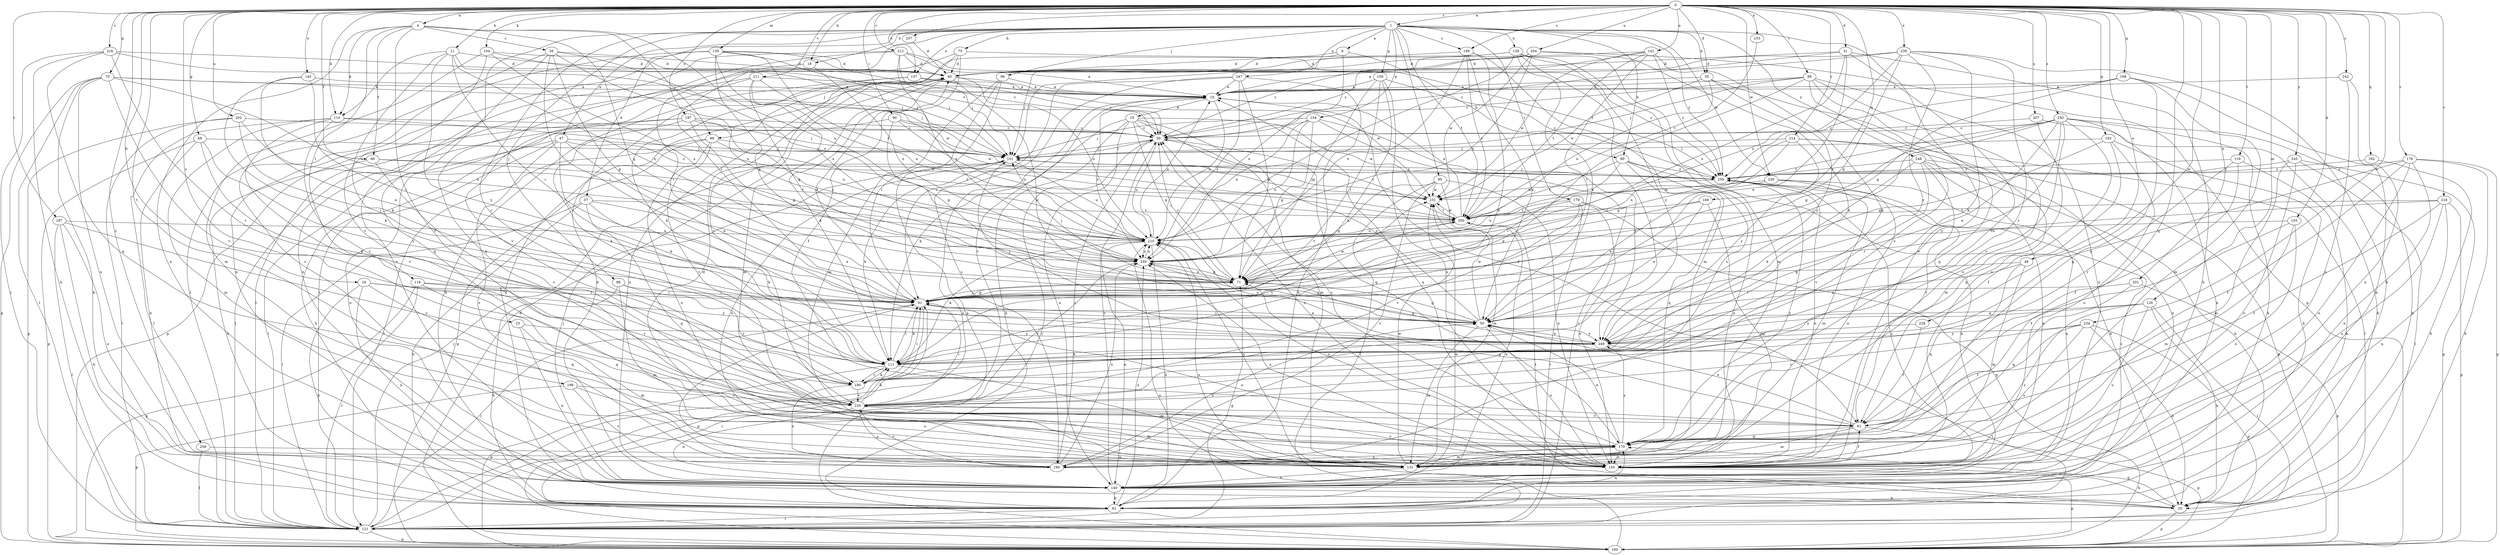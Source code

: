 strict digraph  {
0;
1;
4;
6;
10;
11;
16;
18;
19;
20;
23;
26;
30;
31;
35;
37;
40;
46;
47;
50;
60;
61;
68;
70;
71;
75;
80;
81;
88;
90;
91;
95;
96;
98;
99;
101;
103;
104;
110;
111;
116;
119;
121;
126;
130;
131;
137;
138;
140;
141;
145;
150;
154;
159;
160;
162;
163;
168;
169;
170;
176;
179;
180;
187;
189;
190;
197;
199;
200;
201;
202;
204;
207;
210;
211;
212;
214;
216;
218;
220;
228;
230;
231;
233;
234;
238;
240;
242;
245;
247;
248;
249;
250;
257;
258;
259;
0 -> 1  [label=a];
0 -> 4  [label=a];
0 -> 11  [label=b];
0 -> 16  [label=b];
0 -> 18  [label=b];
0 -> 23  [label=c];
0 -> 31  [label=d];
0 -> 35  [label=d];
0 -> 46  [label=e];
0 -> 60  [label=f];
0 -> 68  [label=g];
0 -> 70  [label=g];
0 -> 88  [label=i];
0 -> 90  [label=i];
0 -> 103  [label=k];
0 -> 104  [label=k];
0 -> 110  [label=k];
0 -> 116  [label=l];
0 -> 126  [label=m];
0 -> 130  [label=m];
0 -> 137  [label=n];
0 -> 141  [label=o];
0 -> 145  [label=o];
0 -> 162  [label=q];
0 -> 163  [label=q];
0 -> 168  [label=q];
0 -> 169  [label=q];
0 -> 170  [label=q];
0 -> 176  [label=r];
0 -> 187  [label=s];
0 -> 189  [label=s];
0 -> 197  [label=t];
0 -> 199  [label=t];
0 -> 201  [label=u];
0 -> 202  [label=u];
0 -> 204  [label=u];
0 -> 207  [label=u];
0 -> 211  [label=v];
0 -> 212  [label=v];
0 -> 214  [label=v];
0 -> 216  [label=v];
0 -> 218  [label=v];
0 -> 228  [label=w];
0 -> 230  [label=w];
0 -> 233  [label=x];
0 -> 234  [label=x];
0 -> 238  [label=x];
0 -> 242  [label=y];
0 -> 245  [label=y];
0 -> 250  [label=z];
0 -> 257  [label=z];
0 -> 258  [label=z];
1 -> 6  [label=a];
1 -> 18  [label=b];
1 -> 35  [label=d];
1 -> 37  [label=d];
1 -> 47  [label=e];
1 -> 75  [label=h];
1 -> 80  [label=h];
1 -> 91  [label=i];
1 -> 95  [label=j];
1 -> 96  [label=j];
1 -> 98  [label=j];
1 -> 137  [label=n];
1 -> 138  [label=n];
1 -> 140  [label=n];
1 -> 150  [label=o];
1 -> 154  [label=p];
1 -> 159  [label=p];
1 -> 179  [label=r];
1 -> 180  [label=r];
1 -> 189  [label=s];
1 -> 200  [label=t];
1 -> 230  [label=w];
1 -> 247  [label=y];
1 -> 248  [label=y];
1 -> 259  [label=z];
4 -> 26  [label=c];
4 -> 60  [label=f];
4 -> 61  [label=f];
4 -> 71  [label=g];
4 -> 99  [label=j];
4 -> 110  [label=k];
4 -> 119  [label=l];
4 -> 140  [label=n];
4 -> 210  [label=u];
6 -> 40  [label=d];
6 -> 80  [label=h];
6 -> 99  [label=j];
6 -> 240  [label=x];
10 -> 19  [label=b];
10 -> 61  [label=f];
10 -> 210  [label=u];
10 -> 220  [label=v];
10 -> 240  [label=x];
11 -> 40  [label=d];
11 -> 91  [label=i];
11 -> 101  [label=j];
11 -> 110  [label=k];
11 -> 111  [label=k];
11 -> 240  [label=x];
11 -> 249  [label=y];
16 -> 81  [label=h];
16 -> 91  [label=i];
16 -> 140  [label=n];
16 -> 170  [label=q];
16 -> 249  [label=y];
18 -> 91  [label=i];
18 -> 240  [label=x];
19 -> 30  [label=c];
19 -> 71  [label=g];
19 -> 81  [label=h];
19 -> 111  [label=k];
19 -> 131  [label=m];
19 -> 140  [label=n];
19 -> 170  [label=q];
19 -> 231  [label=w];
20 -> 160  [label=p];
20 -> 170  [label=q];
20 -> 200  [label=t];
20 -> 210  [label=u];
23 -> 131  [label=m];
23 -> 140  [label=n];
23 -> 249  [label=y];
26 -> 40  [label=d];
26 -> 71  [label=g];
26 -> 91  [label=i];
26 -> 170  [label=q];
26 -> 190  [label=s];
26 -> 210  [label=u];
26 -> 240  [label=x];
30 -> 101  [label=j];
30 -> 190  [label=s];
30 -> 200  [label=t];
30 -> 210  [label=u];
31 -> 30  [label=c];
31 -> 40  [label=d];
31 -> 50  [label=e];
31 -> 81  [label=h];
31 -> 220  [label=v];
31 -> 240  [label=x];
35 -> 10  [label=a];
35 -> 150  [label=o];
35 -> 210  [label=u];
35 -> 231  [label=w];
35 -> 249  [label=y];
37 -> 50  [label=e];
37 -> 81  [label=h];
37 -> 111  [label=k];
37 -> 121  [label=l];
37 -> 170  [label=q];
37 -> 200  [label=t];
40 -> 10  [label=a];
40 -> 50  [label=e];
40 -> 111  [label=k];
40 -> 131  [label=m];
40 -> 140  [label=n];
40 -> 210  [label=u];
46 -> 50  [label=e];
46 -> 71  [label=g];
46 -> 131  [label=m];
46 -> 170  [label=q];
47 -> 50  [label=e];
47 -> 81  [label=h];
47 -> 101  [label=j];
47 -> 111  [label=k];
47 -> 121  [label=l];
47 -> 190  [label=s];
47 -> 259  [label=z];
50 -> 30  [label=c];
50 -> 71  [label=g];
50 -> 91  [label=i];
50 -> 131  [label=m];
50 -> 150  [label=o];
50 -> 231  [label=w];
50 -> 240  [label=x];
50 -> 249  [label=y];
60 -> 81  [label=h];
60 -> 200  [label=t];
60 -> 220  [label=v];
60 -> 259  [label=z];
61 -> 50  [label=e];
61 -> 71  [label=g];
61 -> 131  [label=m];
61 -> 160  [label=p];
61 -> 170  [label=q];
68 -> 101  [label=j];
68 -> 111  [label=k];
68 -> 140  [label=n];
68 -> 160  [label=p];
68 -> 249  [label=y];
70 -> 10  [label=a];
70 -> 81  [label=h];
70 -> 101  [label=j];
70 -> 121  [label=l];
70 -> 150  [label=o];
70 -> 160  [label=p];
70 -> 210  [label=u];
70 -> 220  [label=v];
71 -> 30  [label=c];
71 -> 91  [label=i];
71 -> 101  [label=j];
71 -> 240  [label=x];
75 -> 40  [label=d];
75 -> 61  [label=f];
75 -> 121  [label=l];
75 -> 220  [label=v];
75 -> 259  [label=z];
80 -> 20  [label=b];
80 -> 91  [label=i];
80 -> 150  [label=o];
80 -> 170  [label=q];
80 -> 200  [label=t];
80 -> 259  [label=z];
81 -> 40  [label=d];
81 -> 121  [label=l];
81 -> 170  [label=q];
81 -> 231  [label=w];
81 -> 240  [label=x];
81 -> 259  [label=z];
88 -> 10  [label=a];
88 -> 30  [label=c];
88 -> 91  [label=i];
88 -> 101  [label=j];
88 -> 140  [label=n];
88 -> 150  [label=o];
88 -> 170  [label=q];
88 -> 220  [label=v];
90 -> 30  [label=c];
90 -> 71  [label=g];
90 -> 140  [label=n];
90 -> 210  [label=u];
90 -> 231  [label=w];
91 -> 40  [label=d];
91 -> 50  [label=e];
91 -> 71  [label=g];
91 -> 111  [label=k];
91 -> 121  [label=l];
91 -> 150  [label=o];
91 -> 160  [label=p];
91 -> 231  [label=w];
95 -> 71  [label=g];
95 -> 121  [label=l];
95 -> 131  [label=m];
95 -> 150  [label=o];
95 -> 190  [label=s];
95 -> 231  [label=w];
96 -> 10  [label=a];
96 -> 91  [label=i];
96 -> 131  [label=m];
96 -> 160  [label=p];
98 -> 81  [label=h];
98 -> 91  [label=i];
98 -> 131  [label=m];
98 -> 180  [label=r];
99 -> 101  [label=j];
99 -> 121  [label=l];
99 -> 150  [label=o];
99 -> 160  [label=p];
99 -> 200  [label=t];
99 -> 220  [label=v];
101 -> 30  [label=c];
101 -> 111  [label=k];
101 -> 150  [label=o];
101 -> 210  [label=u];
101 -> 259  [label=z];
103 -> 61  [label=f];
103 -> 131  [label=m];
103 -> 150  [label=o];
103 -> 210  [label=u];
104 -> 30  [label=c];
104 -> 40  [label=d];
104 -> 131  [label=m];
104 -> 220  [label=v];
104 -> 240  [label=x];
110 -> 30  [label=c];
110 -> 121  [label=l];
110 -> 131  [label=m];
110 -> 180  [label=r];
110 -> 210  [label=u];
110 -> 220  [label=v];
111 -> 91  [label=i];
111 -> 131  [label=m];
111 -> 160  [label=p];
111 -> 180  [label=r];
111 -> 200  [label=t];
116 -> 61  [label=f];
116 -> 81  [label=h];
116 -> 180  [label=r];
116 -> 259  [label=z];
119 -> 91  [label=i];
119 -> 121  [label=l];
119 -> 160  [label=p];
119 -> 170  [label=q];
119 -> 180  [label=r];
121 -> 10  [label=a];
121 -> 30  [label=c];
121 -> 71  [label=g];
121 -> 101  [label=j];
121 -> 160  [label=p];
126 -> 20  [label=b];
126 -> 50  [label=e];
126 -> 121  [label=l];
126 -> 150  [label=o];
126 -> 190  [label=s];
126 -> 249  [label=y];
130 -> 30  [label=c];
130 -> 40  [label=d];
130 -> 71  [label=g];
130 -> 101  [label=j];
130 -> 121  [label=l];
130 -> 140  [label=n];
130 -> 200  [label=t];
130 -> 240  [label=x];
131 -> 40  [label=d];
131 -> 140  [label=n];
131 -> 210  [label=u];
131 -> 231  [label=w];
137 -> 10  [label=a];
137 -> 20  [label=b];
137 -> 30  [label=c];
137 -> 111  [label=k];
137 -> 231  [label=w];
138 -> 40  [label=d];
138 -> 50  [label=e];
138 -> 101  [label=j];
138 -> 131  [label=m];
138 -> 180  [label=r];
138 -> 190  [label=s];
138 -> 210  [label=u];
138 -> 249  [label=y];
140 -> 20  [label=b];
140 -> 30  [label=c];
140 -> 40  [label=d];
140 -> 81  [label=h];
140 -> 101  [label=j];
140 -> 259  [label=z];
141 -> 30  [label=c];
141 -> 40  [label=d];
141 -> 91  [label=i];
141 -> 111  [label=k];
141 -> 200  [label=t];
141 -> 231  [label=w];
141 -> 259  [label=z];
145 -> 10  [label=a];
145 -> 50  [label=e];
145 -> 91  [label=i];
145 -> 111  [label=k];
150 -> 10  [label=a];
150 -> 20  [label=b];
150 -> 30  [label=c];
150 -> 61  [label=f];
150 -> 160  [label=p];
150 -> 210  [label=u];
150 -> 220  [label=v];
150 -> 240  [label=x];
154 -> 30  [label=c];
154 -> 71  [label=g];
154 -> 101  [label=j];
154 -> 121  [label=l];
154 -> 210  [label=u];
154 -> 240  [label=x];
154 -> 249  [label=y];
159 -> 10  [label=a];
159 -> 71  [label=g];
159 -> 91  [label=i];
159 -> 111  [label=k];
159 -> 150  [label=o];
159 -> 259  [label=z];
160 -> 40  [label=d];
160 -> 91  [label=i];
160 -> 210  [label=u];
162 -> 20  [label=b];
162 -> 259  [label=z];
163 -> 61  [label=f];
163 -> 71  [label=g];
163 -> 81  [label=h];
163 -> 101  [label=j];
163 -> 150  [label=o];
168 -> 10  [label=a];
168 -> 71  [label=g];
168 -> 81  [label=h];
168 -> 131  [label=m];
168 -> 170  [label=q];
168 -> 259  [label=z];
169 -> 50  [label=e];
169 -> 71  [label=g];
169 -> 131  [label=m];
169 -> 200  [label=t];
170 -> 30  [label=c];
170 -> 50  [label=e];
170 -> 131  [label=m];
170 -> 150  [label=o];
170 -> 190  [label=s];
170 -> 249  [label=y];
170 -> 259  [label=z];
176 -> 20  [label=b];
176 -> 61  [label=f];
176 -> 140  [label=n];
176 -> 150  [label=o];
176 -> 160  [label=p];
176 -> 249  [label=y];
176 -> 259  [label=z];
179 -> 121  [label=l];
179 -> 150  [label=o];
179 -> 160  [label=p];
179 -> 200  [label=t];
179 -> 210  [label=u];
179 -> 220  [label=v];
180 -> 91  [label=i];
180 -> 111  [label=k];
180 -> 190  [label=s];
180 -> 220  [label=v];
187 -> 30  [label=c];
187 -> 71  [label=g];
187 -> 101  [label=j];
187 -> 111  [label=k];
187 -> 121  [label=l];
187 -> 160  [label=p];
187 -> 240  [label=x];
189 -> 40  [label=d];
189 -> 50  [label=e];
189 -> 111  [label=k];
189 -> 131  [label=m];
189 -> 200  [label=t];
189 -> 240  [label=x];
190 -> 50  [label=e];
190 -> 91  [label=i];
190 -> 220  [label=v];
190 -> 240  [label=x];
197 -> 81  [label=h];
197 -> 121  [label=l];
197 -> 150  [label=o];
197 -> 210  [label=u];
197 -> 220  [label=v];
199 -> 150  [label=o];
199 -> 160  [label=p];
199 -> 190  [label=s];
199 -> 220  [label=v];
200 -> 10  [label=a];
200 -> 140  [label=n];
200 -> 210  [label=u];
200 -> 231  [label=w];
201 -> 91  [label=i];
201 -> 160  [label=p];
201 -> 170  [label=q];
202 -> 30  [label=c];
202 -> 91  [label=i];
202 -> 121  [label=l];
202 -> 160  [label=p];
202 -> 210  [label=u];
204 -> 30  [label=c];
204 -> 40  [label=d];
204 -> 101  [label=j];
204 -> 111  [label=k];
204 -> 160  [label=p];
204 -> 210  [label=u];
204 -> 231  [label=w];
207 -> 20  [label=b];
207 -> 30  [label=c];
207 -> 131  [label=m];
210 -> 10  [label=a];
210 -> 81  [label=h];
210 -> 111  [label=k];
210 -> 140  [label=n];
210 -> 240  [label=x];
211 -> 10  [label=a];
211 -> 71  [label=g];
211 -> 121  [label=l];
211 -> 210  [label=u];
211 -> 220  [label=v];
211 -> 231  [label=w];
212 -> 10  [label=a];
212 -> 40  [label=d];
212 -> 101  [label=j];
212 -> 140  [label=n];
212 -> 170  [label=q];
212 -> 240  [label=x];
212 -> 259  [label=z];
214 -> 71  [label=g];
214 -> 101  [label=j];
214 -> 121  [label=l];
214 -> 140  [label=n];
214 -> 240  [label=x];
214 -> 249  [label=y];
216 -> 40  [label=d];
216 -> 81  [label=h];
216 -> 101  [label=j];
216 -> 121  [label=l];
216 -> 170  [label=q];
216 -> 180  [label=r];
218 -> 61  [label=f];
218 -> 91  [label=i];
218 -> 140  [label=n];
218 -> 150  [label=o];
218 -> 160  [label=p];
218 -> 200  [label=t];
220 -> 61  [label=f];
220 -> 91  [label=i];
220 -> 111  [label=k];
220 -> 131  [label=m];
220 -> 140  [label=n];
220 -> 190  [label=s];
228 -> 61  [label=f];
228 -> 249  [label=y];
230 -> 50  [label=e];
230 -> 131  [label=m];
230 -> 140  [label=n];
230 -> 150  [label=o];
230 -> 231  [label=w];
231 -> 101  [label=j];
231 -> 200  [label=t];
233 -> 200  [label=t];
234 -> 20  [label=b];
234 -> 61  [label=f];
234 -> 160  [label=p];
234 -> 190  [label=s];
234 -> 220  [label=v];
234 -> 249  [label=y];
238 -> 10  [label=a];
238 -> 20  [label=b];
238 -> 40  [label=d];
238 -> 71  [label=g];
238 -> 111  [label=k];
238 -> 180  [label=r];
238 -> 210  [label=u];
238 -> 249  [label=y];
240 -> 71  [label=g];
240 -> 200  [label=t];
240 -> 210  [label=u];
240 -> 220  [label=v];
242 -> 10  [label=a];
242 -> 140  [label=n];
242 -> 150  [label=o];
245 -> 121  [label=l];
245 -> 131  [label=m];
245 -> 150  [label=o];
245 -> 160  [label=p];
245 -> 259  [label=z];
247 -> 10  [label=a];
247 -> 71  [label=g];
247 -> 81  [label=h];
247 -> 91  [label=i];
247 -> 190  [label=s];
247 -> 240  [label=x];
248 -> 20  [label=b];
248 -> 61  [label=f];
248 -> 111  [label=k];
248 -> 140  [label=n];
248 -> 160  [label=p];
248 -> 220  [label=v];
248 -> 259  [label=z];
249 -> 50  [label=e];
249 -> 71  [label=g];
249 -> 101  [label=j];
249 -> 111  [label=k];
249 -> 121  [label=l];
249 -> 210  [label=u];
250 -> 20  [label=b];
250 -> 30  [label=c];
250 -> 50  [label=e];
250 -> 71  [label=g];
250 -> 81  [label=h];
250 -> 91  [label=i];
250 -> 140  [label=n];
250 -> 170  [label=q];
250 -> 180  [label=r];
250 -> 200  [label=t];
250 -> 249  [label=y];
257 -> 40  [label=d];
258 -> 121  [label=l];
258 -> 150  [label=o];
259 -> 101  [label=j];
259 -> 140  [label=n];
259 -> 150  [label=o];
259 -> 231  [label=w];
}

